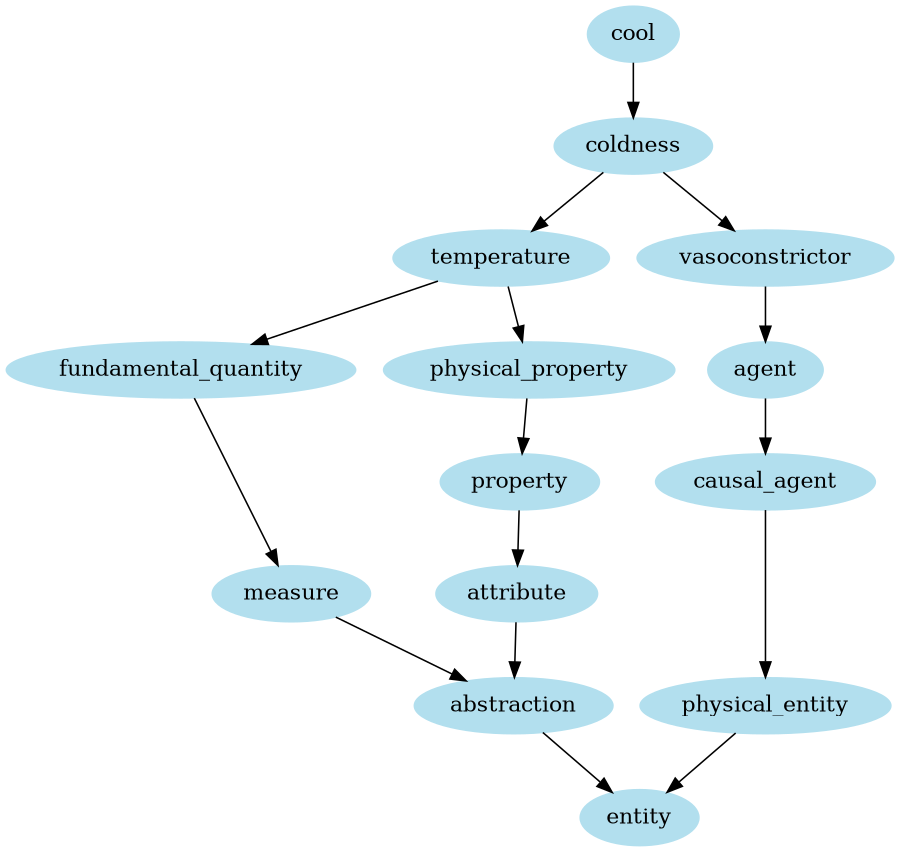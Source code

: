 digraph unix {
	node [color=lightblue2 style=filled]
	size="6,6"
	cool -> coldness
	coldness -> temperature
	temperature -> fundamental_quantity
	fundamental_quantity -> measure
	measure -> abstraction
	abstraction -> entity
	temperature -> physical_property
	physical_property -> property
	property -> attribute
	attribute -> abstraction
	coldness -> vasoconstrictor
	vasoconstrictor -> agent
	agent -> causal_agent
	causal_agent -> physical_entity
	physical_entity -> entity
}
